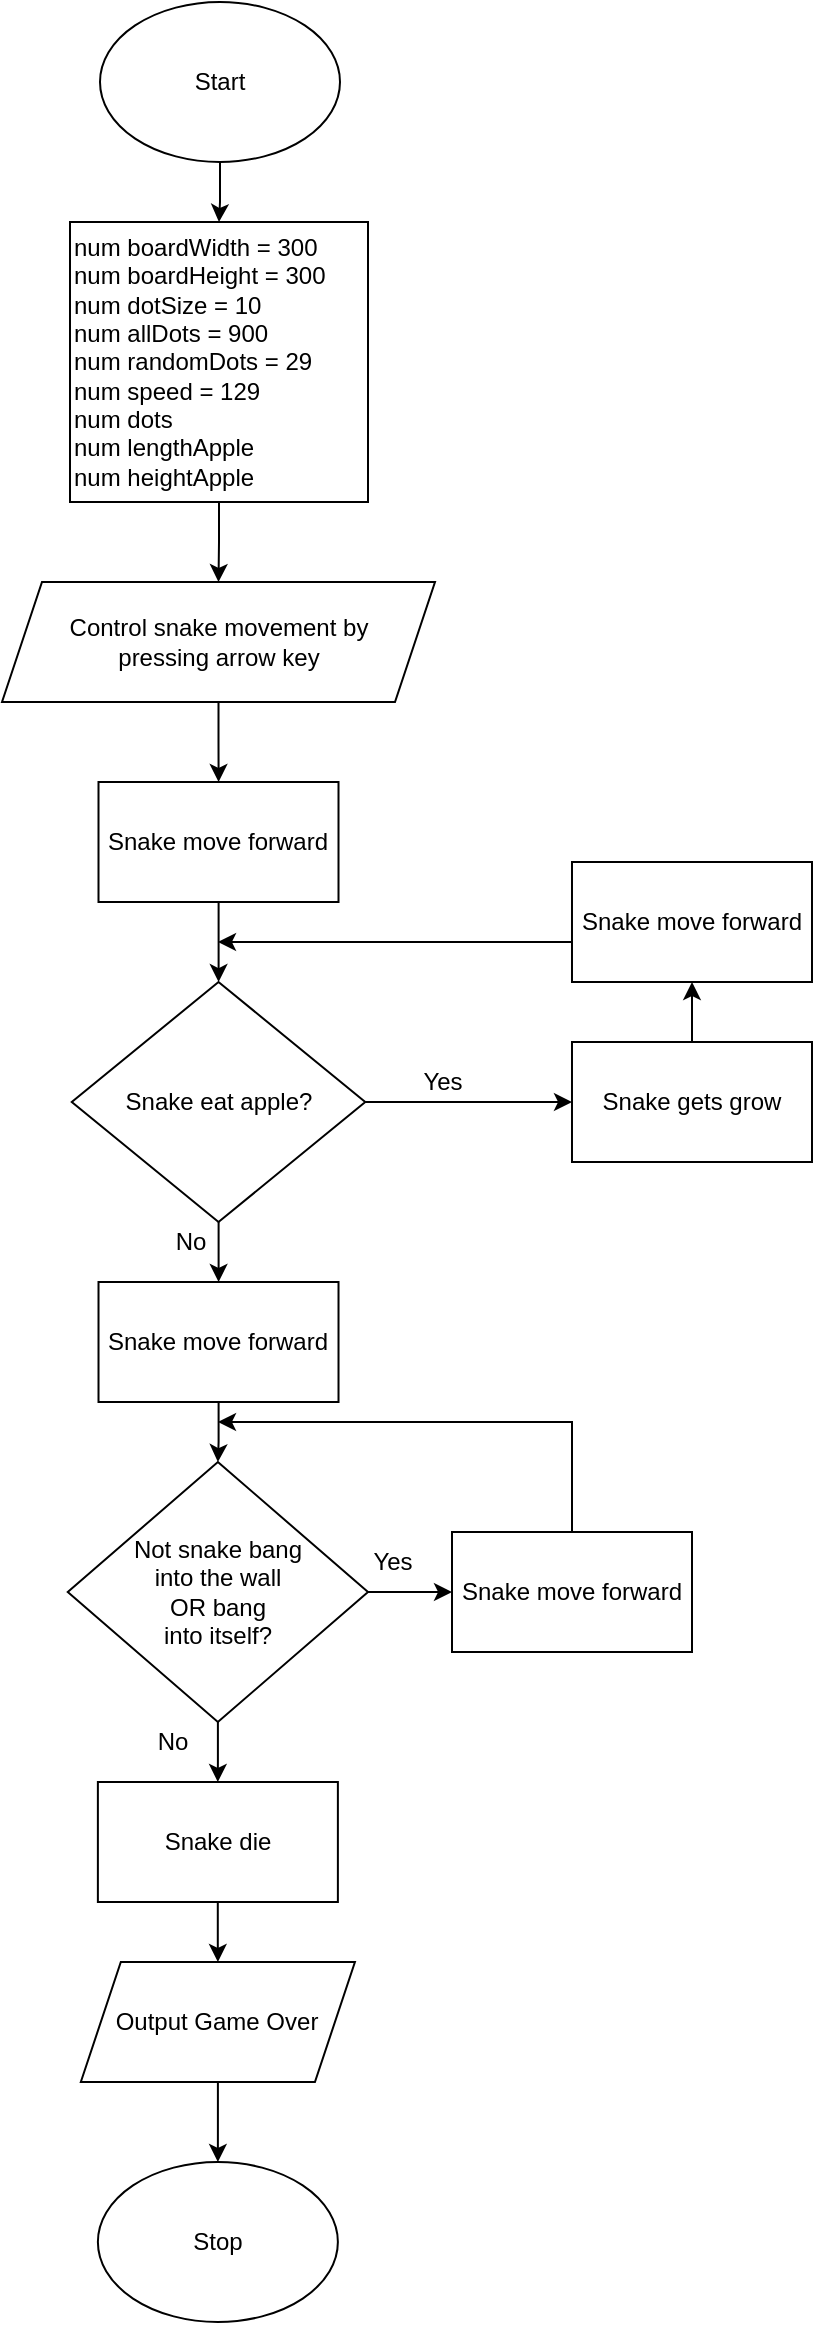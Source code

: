 <mxfile version="14.1.1" type="device"><diagram id="a7vqxJHbRXUZB7ZtRKP4" name="Page-1"><mxGraphModel dx="1221" dy="654" grid="1" gridSize="10" guides="1" tooltips="1" connect="1" arrows="1" fold="1" page="1" pageScale="1" pageWidth="827" pageHeight="1169" math="0" shadow="0"><root><mxCell id="0"/><mxCell id="1" parent="0"/><mxCell id="1b7kvjpu_1M6dOu1MxSy-3" value="" style="edgeStyle=orthogonalEdgeStyle;rounded=0;orthogonalLoop=1;jettySize=auto;html=1;" edge="1" parent="1" source="1b7kvjpu_1M6dOu1MxSy-1" target="1b7kvjpu_1M6dOu1MxSy-2"><mxGeometry relative="1" as="geometry"/></mxCell><mxCell id="1b7kvjpu_1M6dOu1MxSy-1" value="Start" style="ellipse;whiteSpace=wrap;html=1;" vertex="1" parent="1"><mxGeometry x="354" width="120" height="80" as="geometry"/></mxCell><mxCell id="1b7kvjpu_1M6dOu1MxSy-5" value="" style="edgeStyle=orthogonalEdgeStyle;rounded=0;orthogonalLoop=1;jettySize=auto;html=1;" edge="1" parent="1" source="1b7kvjpu_1M6dOu1MxSy-2" target="1b7kvjpu_1M6dOu1MxSy-4"><mxGeometry relative="1" as="geometry"/></mxCell><mxCell id="1b7kvjpu_1M6dOu1MxSy-2" value="num boardWidth = 300&lt;br&gt;num boardHeight = 300&lt;br&gt;num dotSize = 10&lt;br&gt;num allDots = 900&lt;br&gt;num randomDots = 29&lt;br&gt;num speed = 129&lt;br&gt;num dots&lt;br&gt;num lengthApple&lt;br&gt;num heightApple" style="whiteSpace=wrap;html=1;align=left;" vertex="1" parent="1"><mxGeometry x="339" y="110" width="149" height="140" as="geometry"/></mxCell><mxCell id="1b7kvjpu_1M6dOu1MxSy-12" value="" style="edgeStyle=orthogonalEdgeStyle;rounded=0;orthogonalLoop=1;jettySize=auto;html=1;" edge="1" parent="1" source="1b7kvjpu_1M6dOu1MxSy-4" target="1b7kvjpu_1M6dOu1MxSy-11"><mxGeometry relative="1" as="geometry"/></mxCell><mxCell id="1b7kvjpu_1M6dOu1MxSy-4" value="Control snake movement by &lt;br&gt;pressing arrow key&lt;br&gt;&lt;div&gt;&lt;/div&gt;" style="shape=parallelogram;perimeter=parallelogramPerimeter;whiteSpace=wrap;html=1;fixedSize=1;align=center;" vertex="1" parent="1"><mxGeometry x="305" y="290" width="216.5" height="60" as="geometry"/></mxCell><mxCell id="1b7kvjpu_1M6dOu1MxSy-10" value="" style="edgeStyle=orthogonalEdgeStyle;rounded=0;orthogonalLoop=1;jettySize=auto;html=1;" edge="1" parent="1" source="1b7kvjpu_1M6dOu1MxSy-6" target="1b7kvjpu_1M6dOu1MxSy-9"><mxGeometry relative="1" as="geometry"/></mxCell><mxCell id="1b7kvjpu_1M6dOu1MxSy-23" value="" style="edgeStyle=orthogonalEdgeStyle;rounded=0;orthogonalLoop=1;jettySize=auto;html=1;" edge="1" parent="1" source="1b7kvjpu_1M6dOu1MxSy-6" target="1b7kvjpu_1M6dOu1MxSy-22"><mxGeometry relative="1" as="geometry"/></mxCell><mxCell id="1b7kvjpu_1M6dOu1MxSy-6" value="Snake eat apple?" style="rhombus;whiteSpace=wrap;html=1;" vertex="1" parent="1"><mxGeometry x="339.88" y="490" width="146.75" height="120" as="geometry"/></mxCell><mxCell id="1b7kvjpu_1M6dOu1MxSy-15" value="" style="edgeStyle=orthogonalEdgeStyle;rounded=0;orthogonalLoop=1;jettySize=auto;html=1;" edge="1" parent="1" source="1b7kvjpu_1M6dOu1MxSy-9" target="1b7kvjpu_1M6dOu1MxSy-14"><mxGeometry relative="1" as="geometry"/></mxCell><mxCell id="1b7kvjpu_1M6dOu1MxSy-9" value="Snake gets grow" style="whiteSpace=wrap;html=1;" vertex="1" parent="1"><mxGeometry x="589.995" y="520" width="120" height="60" as="geometry"/></mxCell><mxCell id="1b7kvjpu_1M6dOu1MxSy-13" value="" style="edgeStyle=orthogonalEdgeStyle;rounded=0;orthogonalLoop=1;jettySize=auto;html=1;" edge="1" parent="1" source="1b7kvjpu_1M6dOu1MxSy-11" target="1b7kvjpu_1M6dOu1MxSy-6"><mxGeometry relative="1" as="geometry"/></mxCell><mxCell id="1b7kvjpu_1M6dOu1MxSy-11" value="Snake move forward" style="whiteSpace=wrap;html=1;" vertex="1" parent="1"><mxGeometry x="353.25" y="390" width="120" height="60" as="geometry"/></mxCell><mxCell id="1b7kvjpu_1M6dOu1MxSy-14" value="Snake move forward" style="whiteSpace=wrap;html=1;" vertex="1" parent="1"><mxGeometry x="589.995" y="430" width="120" height="60" as="geometry"/></mxCell><mxCell id="1b7kvjpu_1M6dOu1MxSy-16" value="" style="endArrow=classic;html=1;" edge="1" parent="1"><mxGeometry width="50" height="50" relative="1" as="geometry"><mxPoint x="590" y="470" as="sourcePoint"/><mxPoint x="413" y="470" as="targetPoint"/></mxGeometry></mxCell><mxCell id="1b7kvjpu_1M6dOu1MxSy-26" value="" style="edgeStyle=orthogonalEdgeStyle;rounded=0;orthogonalLoop=1;jettySize=auto;html=1;" edge="1" parent="1" source="1b7kvjpu_1M6dOu1MxSy-19" target="1b7kvjpu_1M6dOu1MxSy-25"><mxGeometry relative="1" as="geometry"/></mxCell><mxCell id="1b7kvjpu_1M6dOu1MxSy-28" value="" style="edgeStyle=orthogonalEdgeStyle;rounded=0;orthogonalLoop=1;jettySize=auto;html=1;" edge="1" parent="1" source="1b7kvjpu_1M6dOu1MxSy-19" target="1b7kvjpu_1M6dOu1MxSy-27"><mxGeometry relative="1" as="geometry"/></mxCell><mxCell id="1b7kvjpu_1M6dOu1MxSy-19" value="Not snake bang &lt;br&gt;into the wall&lt;br&gt;OR bang &lt;br&gt;into itself?" style="rhombus;whiteSpace=wrap;html=1;" vertex="1" parent="1"><mxGeometry x="337.88" y="730" width="150.12" height="130" as="geometry"/></mxCell><mxCell id="1b7kvjpu_1M6dOu1MxSy-24" value="" style="edgeStyle=orthogonalEdgeStyle;rounded=0;orthogonalLoop=1;jettySize=auto;html=1;" edge="1" parent="1" source="1b7kvjpu_1M6dOu1MxSy-22" target="1b7kvjpu_1M6dOu1MxSy-19"><mxGeometry relative="1" as="geometry"/></mxCell><mxCell id="1b7kvjpu_1M6dOu1MxSy-22" value="Snake move forward" style="whiteSpace=wrap;html=1;" vertex="1" parent="1"><mxGeometry x="353.255" y="640" width="120" height="60" as="geometry"/></mxCell><mxCell id="1b7kvjpu_1M6dOu1MxSy-31" value="" style="edgeStyle=orthogonalEdgeStyle;rounded=0;orthogonalLoop=1;jettySize=auto;html=1;" edge="1" parent="1" source="1b7kvjpu_1M6dOu1MxSy-25" target="1b7kvjpu_1M6dOu1MxSy-30"><mxGeometry relative="1" as="geometry"/></mxCell><mxCell id="1b7kvjpu_1M6dOu1MxSy-25" value="Snake die" style="whiteSpace=wrap;html=1;" vertex="1" parent="1"><mxGeometry x="352.94" y="890" width="120" height="60" as="geometry"/></mxCell><mxCell id="1b7kvjpu_1M6dOu1MxSy-27" value="Snake move forward" style="whiteSpace=wrap;html=1;" vertex="1" parent="1"><mxGeometry x="530" y="765" width="120" height="60" as="geometry"/></mxCell><mxCell id="1b7kvjpu_1M6dOu1MxSy-29" value="" style="endArrow=classic;html=1;exitX=0.5;exitY=0;exitDx=0;exitDy=0;rounded=0;" edge="1" parent="1" source="1b7kvjpu_1M6dOu1MxSy-27"><mxGeometry width="50" height="50" relative="1" as="geometry"><mxPoint x="560" y="740" as="sourcePoint"/><mxPoint x="413" y="710" as="targetPoint"/><Array as="points"><mxPoint x="590" y="710"/></Array></mxGeometry></mxCell><mxCell id="1b7kvjpu_1M6dOu1MxSy-34" value="" style="edgeStyle=orthogonalEdgeStyle;rounded=0;orthogonalLoop=1;jettySize=auto;html=1;" edge="1" parent="1" source="1b7kvjpu_1M6dOu1MxSy-30" target="1b7kvjpu_1M6dOu1MxSy-33"><mxGeometry relative="1" as="geometry"/></mxCell><mxCell id="1b7kvjpu_1M6dOu1MxSy-30" value="Output Game Over" style="shape=parallelogram;perimeter=parallelogramPerimeter;whiteSpace=wrap;html=1;fixedSize=1;" vertex="1" parent="1"><mxGeometry x="344.41" y="980" width="137.06" height="60" as="geometry"/></mxCell><mxCell id="1b7kvjpu_1M6dOu1MxSy-33" value="Stop" style="ellipse;whiteSpace=wrap;html=1;" vertex="1" parent="1"><mxGeometry x="352.94" y="1080" width="120" height="80" as="geometry"/></mxCell><mxCell id="1b7kvjpu_1M6dOu1MxSy-35" value="Yes" style="text;html=1;align=center;verticalAlign=middle;resizable=0;points=[];autosize=1;" vertex="1" parent="1"><mxGeometry x="485" y="770" width="30" height="20" as="geometry"/></mxCell><mxCell id="1b7kvjpu_1M6dOu1MxSy-36" value="No" style="text;html=1;align=center;verticalAlign=middle;resizable=0;points=[];autosize=1;" vertex="1" parent="1"><mxGeometry x="375" y="860" width="30" height="20" as="geometry"/></mxCell><mxCell id="1b7kvjpu_1M6dOu1MxSy-37" value="Yes" style="text;html=1;align=center;verticalAlign=middle;resizable=0;points=[];autosize=1;" vertex="1" parent="1"><mxGeometry x="510" y="530" width="30" height="20" as="geometry"/></mxCell><mxCell id="1b7kvjpu_1M6dOu1MxSy-38" value="No" style="text;html=1;align=center;verticalAlign=middle;resizable=0;points=[];autosize=1;" vertex="1" parent="1"><mxGeometry x="384" y="610" width="30" height="20" as="geometry"/></mxCell></root></mxGraphModel></diagram></mxfile>